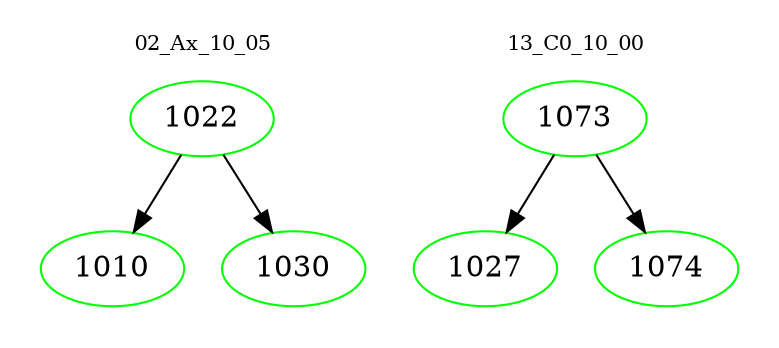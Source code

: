 digraph{
subgraph cluster_0 {
color = white
label = "02_Ax_10_05";
fontsize=10;
T0_1022 [label="1022", color="green"]
T0_1022 -> T0_1010 [color="black"]
T0_1010 [label="1010", color="green"]
T0_1022 -> T0_1030 [color="black"]
T0_1030 [label="1030", color="green"]
}
subgraph cluster_1 {
color = white
label = "13_C0_10_00";
fontsize=10;
T1_1073 [label="1073", color="green"]
T1_1073 -> T1_1027 [color="black"]
T1_1027 [label="1027", color="green"]
T1_1073 -> T1_1074 [color="black"]
T1_1074 [label="1074", color="green"]
}
}
